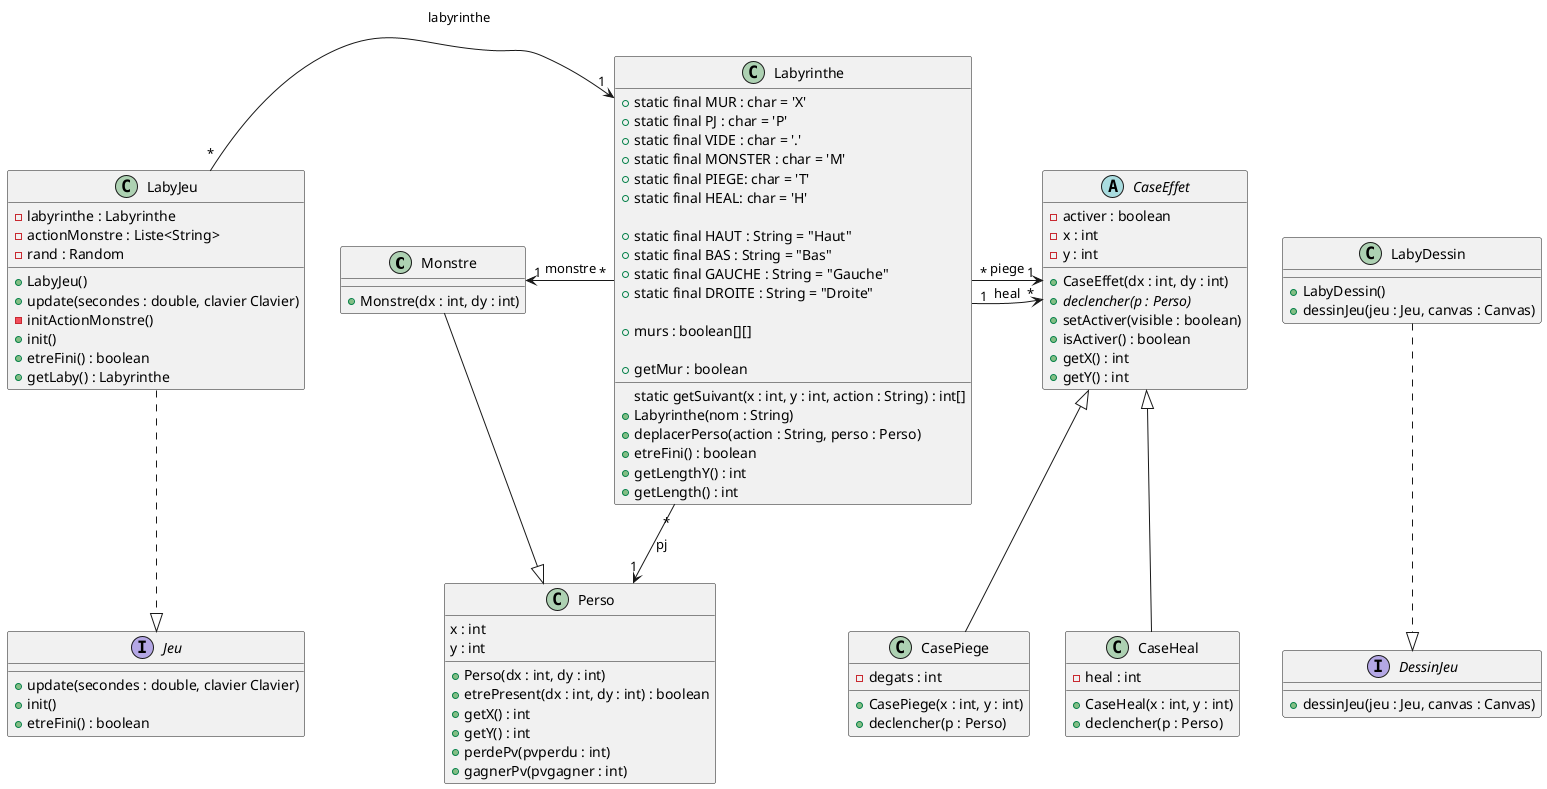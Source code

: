 @startuml



class Monstre{
	+ Monstre(dx : int, dy : int)
}

Perso <|-- Monstre

class Labyrinthe{
	+ static final MUR : char = 'X'
	+ static final PJ : char = 'P'
	+ static final VIDE : char = '.'
	+ static final MONSTER : char = 'M'
	+ static final PIEGE: char = 'T'
	+ static final HEAL: char = 'H'

	+ static final HAUT : String = "Haut"
	+ static final BAS : String = "Bas"
	+ static final GAUCHE : String = "Gauche"
	+ static final DROITE : String = "Droite"

	+ murs : boolean[][]

	static getSuivant(x : int, y : int, action : String) : int[]
	+ Labyrinthe(nom : String)
	+ deplacerPerso(action : String, perso : Perso)
	+ etreFini() : boolean
	+ getLengthY() : int
	+ getLength() : int
	+ getMur : boolean
}

Labyrinthe "*" --> "1" Perso : pj
Monstre "1" <- "*" Labyrinthe : monstre
CaseEffet  "*" <-- "1" Labyrinthe: heal
Labyrinthe "*" -> "1" CaseEffet: piege

class LabyDessin {
	+ LabyDessin()
	+ dessinJeu(jeu : Jeu, canvas : Canvas) 
}

interface DessinJeu{
	+ dessinJeu(jeu : Jeu, canvas : Canvas)
}

LabyDessin ..|> DessinJeu

class LabyJeu{
	- labyrinthe : Labyrinthe
	- actionMonstre : Liste<String>
	- rand : Random
	+ LabyJeu()
	+ update(secondes : double, clavier Clavier)
	- initActionMonstre()
	+ init()
	+ etreFini() : boolean
	+ getLaby() : Labyrinthe		
}

interface Jeu{
	+ update(secondes : double, clavier Clavier)
	+ init()
	+ etreFini() : boolean
}
LabyJeu ..|> Jeu 
LabyJeu "*" -> "1" Labyrinthe : labyrinthe

abstract class CaseEffet{
	- activer : boolean
	- x : int
	- y : int
	+ CaseEffet(dx : int, dy : int)
	{abstract} + declencher(p : Perso)
	+ setActiver(visible : boolean)
	+ isActiver() : boolean
	+ getX() : int
	+ getY() : int
}

class CasePiege{
	- degats : int
	+ CasePiege(x : int, y : int)
	+ declencher(p : Perso)
}

CaseEffet<|-- CasePiege

class CaseHeal{
	- heal : int
	+ CaseHeal(x : int, y : int)
	+ declencher(p : Perso)
}

CaseEffet<|-- CaseHeal
class Perso{
	x : int
	y : int
	+ Perso(dx : int, dy : int)
	+ etrePresent(dx : int, dy : int) : boolean
	+ getX() : int
	+ getY() : int
	+ perdePv(pvperdu : int)
	+ gagnerPv(pvgagner : int)
}
@enduml
